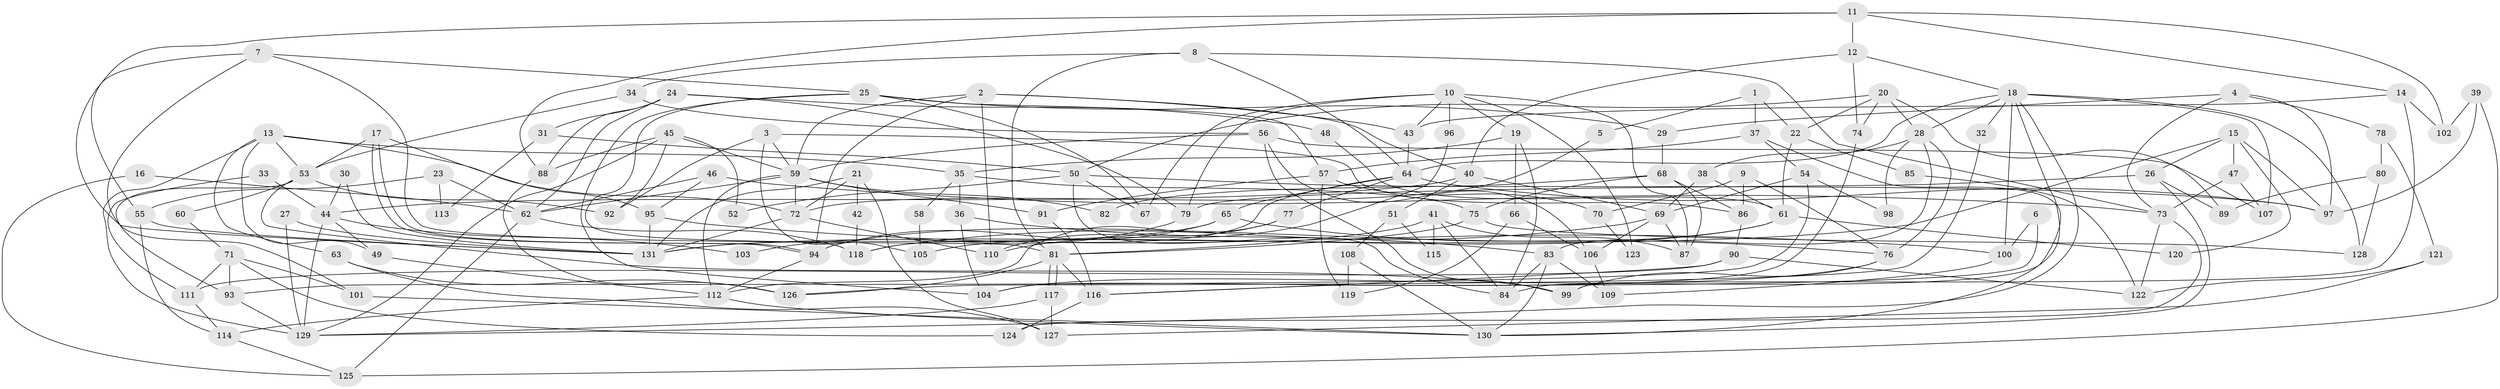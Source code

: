 // Generated by graph-tools (version 1.1) at 2025/11/02/27/25 16:11:24]
// undirected, 131 vertices, 262 edges
graph export_dot {
graph [start="1"]
  node [color=gray90,style=filled];
  1;
  2;
  3;
  4;
  5;
  6;
  7;
  8;
  9;
  10;
  11;
  12;
  13;
  14;
  15;
  16;
  17;
  18;
  19;
  20;
  21;
  22;
  23;
  24;
  25;
  26;
  27;
  28;
  29;
  30;
  31;
  32;
  33;
  34;
  35;
  36;
  37;
  38;
  39;
  40;
  41;
  42;
  43;
  44;
  45;
  46;
  47;
  48;
  49;
  50;
  51;
  52;
  53;
  54;
  55;
  56;
  57;
  58;
  59;
  60;
  61;
  62;
  63;
  64;
  65;
  66;
  67;
  68;
  69;
  70;
  71;
  72;
  73;
  74;
  75;
  76;
  77;
  78;
  79;
  80;
  81;
  82;
  83;
  84;
  85;
  86;
  87;
  88;
  89;
  90;
  91;
  92;
  93;
  94;
  95;
  96;
  97;
  98;
  99;
  100;
  101;
  102;
  103;
  104;
  105;
  106;
  107;
  108;
  109;
  110;
  111;
  112;
  113;
  114;
  115;
  116;
  117;
  118;
  119;
  120;
  121;
  122;
  123;
  124;
  125;
  126;
  127;
  128;
  129;
  130;
  131;
  1 -- 22;
  1 -- 37;
  1 -- 5;
  2 -- 43;
  2 -- 59;
  2 -- 40;
  2 -- 94;
  2 -- 110;
  3 -- 59;
  3 -- 92;
  3 -- 86;
  3 -- 105;
  4 -- 73;
  4 -- 97;
  4 -- 29;
  4 -- 78;
  5 -- 72;
  6 -- 116;
  6 -- 100;
  7 -- 131;
  7 -- 25;
  7 -- 81;
  7 -- 101;
  8 -- 64;
  8 -- 81;
  8 -- 34;
  8 -- 73;
  9 -- 86;
  9 -- 76;
  9 -- 70;
  10 -- 43;
  10 -- 87;
  10 -- 19;
  10 -- 67;
  10 -- 79;
  10 -- 96;
  10 -- 123;
  11 -- 12;
  11 -- 102;
  11 -- 14;
  11 -- 55;
  11 -- 88;
  12 -- 40;
  12 -- 18;
  12 -- 74;
  13 -- 129;
  13 -- 49;
  13 -- 35;
  13 -- 53;
  13 -- 63;
  13 -- 72;
  14 -- 99;
  14 -- 43;
  14 -- 102;
  15 -- 131;
  15 -- 97;
  15 -- 26;
  15 -- 47;
  15 -- 120;
  16 -- 62;
  16 -- 125;
  17 -- 94;
  17 -- 94;
  17 -- 53;
  17 -- 95;
  18 -- 107;
  18 -- 84;
  18 -- 28;
  18 -- 32;
  18 -- 64;
  18 -- 100;
  18 -- 128;
  18 -- 129;
  19 -- 35;
  19 -- 66;
  19 -- 84;
  20 -- 28;
  20 -- 50;
  20 -- 22;
  20 -- 74;
  20 -- 89;
  21 -- 131;
  21 -- 72;
  21 -- 42;
  21 -- 127;
  22 -- 61;
  22 -- 85;
  23 -- 62;
  23 -- 55;
  23 -- 113;
  24 -- 88;
  24 -- 79;
  24 -- 31;
  24 -- 48;
  24 -- 62;
  25 -- 104;
  25 -- 118;
  25 -- 29;
  25 -- 57;
  25 -- 67;
  26 -- 130;
  26 -- 79;
  26 -- 89;
  27 -- 131;
  27 -- 129;
  28 -- 83;
  28 -- 38;
  28 -- 76;
  28 -- 98;
  29 -- 68;
  30 -- 44;
  30 -- 131;
  31 -- 50;
  31 -- 113;
  32 -- 126;
  33 -- 44;
  33 -- 111;
  34 -- 53;
  34 -- 56;
  35 -- 36;
  35 -- 58;
  35 -- 75;
  36 -- 83;
  36 -- 104;
  37 -- 130;
  37 -- 57;
  37 -- 54;
  38 -- 69;
  38 -- 61;
  39 -- 125;
  39 -- 97;
  39 -- 102;
  40 -- 69;
  40 -- 44;
  40 -- 51;
  41 -- 81;
  41 -- 84;
  41 -- 87;
  41 -- 115;
  42 -- 118;
  43 -- 64;
  44 -- 129;
  44 -- 49;
  44 -- 103;
  45 -- 59;
  45 -- 88;
  45 -- 52;
  45 -- 92;
  45 -- 129;
  46 -- 62;
  46 -- 95;
  46 -- 73;
  47 -- 73;
  47 -- 107;
  48 -- 61;
  49 -- 112;
  50 -- 84;
  50 -- 67;
  50 -- 52;
  50 -- 97;
  51 -- 108;
  51 -- 115;
  53 -- 93;
  53 -- 60;
  53 -- 92;
  53 -- 99;
  54 -- 93;
  54 -- 69;
  54 -- 98;
  55 -- 131;
  55 -- 114;
  56 -- 99;
  56 -- 59;
  56 -- 106;
  56 -- 107;
  57 -- 91;
  57 -- 70;
  57 -- 119;
  58 -- 105;
  59 -- 112;
  59 -- 62;
  59 -- 72;
  59 -- 82;
  59 -- 91;
  60 -- 71;
  61 -- 94;
  61 -- 105;
  61 -- 120;
  62 -- 118;
  62 -- 125;
  63 -- 127;
  63 -- 126;
  64 -- 118;
  64 -- 65;
  64 -- 77;
  64 -- 97;
  65 -- 94;
  65 -- 76;
  65 -- 131;
  66 -- 106;
  66 -- 119;
  68 -- 75;
  68 -- 82;
  68 -- 86;
  68 -- 87;
  69 -- 87;
  69 -- 106;
  69 -- 118;
  70 -- 123;
  71 -- 111;
  71 -- 124;
  71 -- 93;
  71 -- 101;
  72 -- 110;
  72 -- 131;
  73 -- 122;
  73 -- 124;
  74 -- 104;
  75 -- 81;
  75 -- 128;
  76 -- 99;
  76 -- 104;
  77 -- 110;
  77 -- 112;
  78 -- 80;
  78 -- 121;
  79 -- 103;
  80 -- 89;
  80 -- 128;
  81 -- 117;
  81 -- 117;
  81 -- 116;
  81 -- 126;
  83 -- 130;
  83 -- 109;
  83 -- 84;
  85 -- 122;
  86 -- 90;
  88 -- 126;
  90 -- 122;
  90 -- 111;
  90 -- 116;
  91 -- 116;
  93 -- 129;
  94 -- 112;
  95 -- 131;
  95 -- 100;
  96 -- 110;
  100 -- 109;
  101 -- 130;
  106 -- 109;
  108 -- 130;
  108 -- 119;
  111 -- 114;
  112 -- 114;
  112 -- 130;
  114 -- 125;
  116 -- 124;
  117 -- 129;
  117 -- 127;
  121 -- 127;
  121 -- 122;
}
